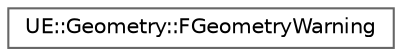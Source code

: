 digraph "Graphical Class Hierarchy"
{
 // INTERACTIVE_SVG=YES
 // LATEX_PDF_SIZE
  bgcolor="transparent";
  edge [fontname=Helvetica,fontsize=10,labelfontname=Helvetica,labelfontsize=10];
  node [fontname=Helvetica,fontsize=10,shape=box,height=0.2,width=0.4];
  rankdir="LR";
  Node0 [id="Node000000",label="UE::Geometry::FGeometryWarning",height=0.2,width=0.4,color="grey40", fillcolor="white", style="filled",URL="$db/d23/structUE_1_1Geometry_1_1FGeometryWarning.html",tooltip="FGeometryWarning represents a warning code/message emitted by a geometry operation."];
}

